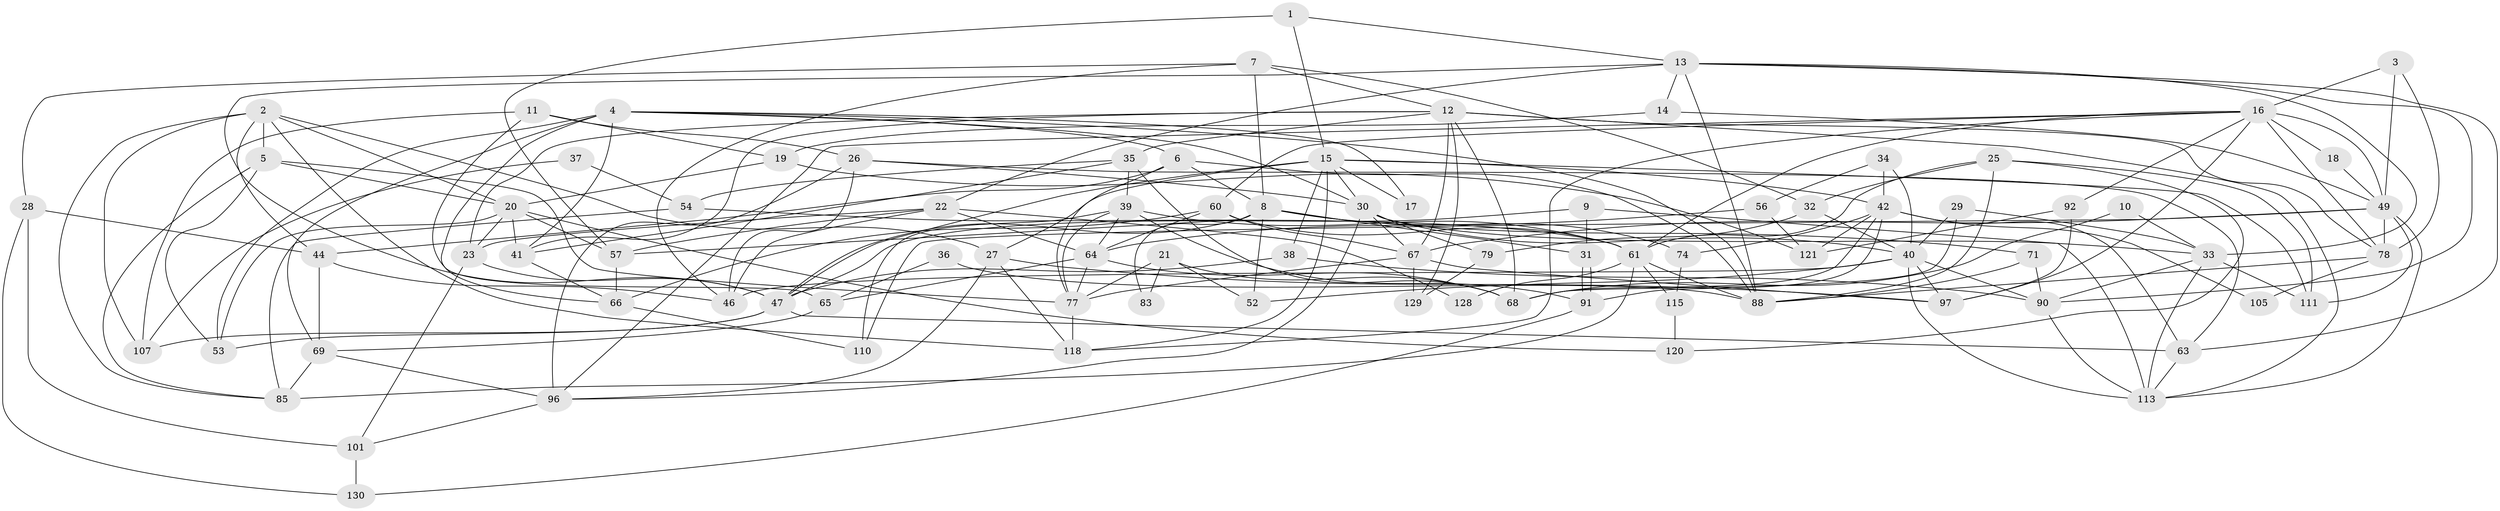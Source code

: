 // original degree distribution, {3: 0.27692307692307694, 4: 0.25384615384615383, 7: 0.038461538461538464, 5: 0.23846153846153847, 2: 0.11538461538461539, 6: 0.07692307692307693}
// Generated by graph-tools (version 1.1) at 2025/11/02/27/25 16:11:18]
// undirected, 85 vertices, 211 edges
graph export_dot {
graph [start="1"]
  node [color=gray90,style=filled];
  1;
  2 [super="+24"];
  3;
  4 [super="+62"];
  5;
  6 [super="+43"];
  7 [super="+100"];
  8 [super="+104"];
  9;
  10;
  11;
  12 [super="+73"];
  13 [super="+86"];
  14;
  15 [super="+59"];
  16 [super="+51"];
  17;
  18;
  19;
  20 [super="+84"];
  21 [super="+119"];
  22 [super="+48"];
  23;
  25 [super="+72"];
  26 [super="+50"];
  27 [super="+55"];
  28;
  29;
  30 [super="+98"];
  31;
  32;
  33 [super="+81"];
  34;
  35 [super="+58"];
  36;
  37;
  38;
  39 [super="+70"];
  40 [super="+45"];
  41;
  42 [super="+122"];
  44 [super="+117"];
  46 [super="+99"];
  47 [super="+75"];
  49 [super="+94"];
  52;
  53 [super="+76"];
  54;
  56;
  57 [super="+114"];
  60 [super="+89"];
  61 [super="+95"];
  63 [super="+103"];
  64 [super="+80"];
  65;
  66 [super="+108"];
  67 [super="+87"];
  68 [super="+109"];
  69 [super="+106"];
  71 [super="+123"];
  74 [super="+127"];
  77 [super="+93"];
  78 [super="+82"];
  79;
  83;
  85;
  88 [super="+102"];
  90 [super="+116"];
  91 [super="+125"];
  92;
  96 [super="+126"];
  97;
  101 [super="+112"];
  105;
  107;
  110;
  111;
  113 [super="+124"];
  115;
  118;
  120;
  121;
  128;
  129;
  130;
  1 -- 13;
  1 -- 15;
  1 -- 57;
  2 -- 27;
  2 -- 85;
  2 -- 20;
  2 -- 5;
  2 -- 118;
  2 -- 107;
  2 -- 44;
  3 -- 16;
  3 -- 78;
  3 -- 49;
  4 -- 6;
  4 -- 17;
  4 -- 66;
  4 -- 41;
  4 -- 88;
  4 -- 53;
  4 -- 30;
  4 -- 69;
  5 -- 53;
  5 -- 77;
  5 -- 85;
  5 -- 20;
  6 -- 8;
  6 -- 44;
  6 -- 88;
  6 -- 77;
  7 -- 28;
  7 -- 32;
  7 -- 46;
  7 -- 8;
  7 -- 12;
  8 -- 83;
  8 -- 52;
  8 -- 31;
  8 -- 47;
  8 -- 74;
  8 -- 71;
  8 -- 57;
  9 -- 31;
  9 -- 47;
  9 -- 113;
  10 -- 68;
  10 -- 33;
  11 -- 26;
  11 -- 19;
  11 -- 65;
  11 -- 107;
  12 -- 67;
  12 -- 68;
  12 -- 129;
  12 -- 35;
  12 -- 23;
  12 -- 41;
  12 -- 78;
  12 -- 113;
  13 -- 14;
  13 -- 33;
  13 -- 63;
  13 -- 22;
  13 -- 47;
  13 -- 88;
  13 -- 90;
  14 -- 49;
  14 -- 19;
  15 -- 118;
  15 -- 38;
  15 -- 111;
  15 -- 17;
  15 -- 42;
  15 -- 30;
  15 -- 47;
  15 -- 27;
  16 -- 96;
  16 -- 61;
  16 -- 78;
  16 -- 49;
  16 -- 97;
  16 -- 18;
  16 -- 118;
  16 -- 92;
  16 -- 60;
  18 -- 49;
  19 -- 121;
  19 -- 20;
  20 -- 23;
  20 -- 57;
  20 -- 120;
  20 -- 53;
  20 -- 41;
  21 -- 52;
  21 -- 83;
  21 -- 68;
  21 -- 77;
  22 -- 23;
  22 -- 128;
  22 -- 64;
  22 -- 57;
  22 -- 46;
  23 -- 47;
  23 -- 101;
  25 -- 111;
  25 -- 120;
  25 -- 88;
  25 -- 32;
  25 -- 61;
  26 -- 46;
  26 -- 96 [weight=2];
  26 -- 30;
  26 -- 63;
  27 -- 97;
  27 -- 96;
  27 -- 118;
  28 -- 44;
  28 -- 130;
  28 -- 101;
  29 -- 33;
  29 -- 68;
  29 -- 40;
  30 -- 40;
  30 -- 67;
  30 -- 96;
  30 -- 79;
  30 -- 33;
  31 -- 91;
  31 -- 91;
  32 -- 79;
  32 -- 40;
  33 -- 111;
  33 -- 113;
  33 -- 90;
  34 -- 56;
  34 -- 42;
  34 -- 40;
  35 -- 54;
  35 -- 41;
  35 -- 68;
  35 -- 39;
  36 -- 65;
  36 -- 88;
  37 -- 54;
  37 -- 107;
  38 -- 47;
  38 -- 90;
  39 -- 77;
  39 -- 64;
  39 -- 110;
  39 -- 91;
  39 -- 61;
  40 -- 113;
  40 -- 52;
  40 -- 97;
  40 -- 90;
  40 -- 46;
  41 -- 66;
  42 -- 63 [weight=2];
  42 -- 105;
  42 -- 91;
  42 -- 74;
  42 -- 121;
  42 -- 68;
  44 -- 46;
  44 -- 69;
  47 -- 107;
  47 -- 53;
  47 -- 63;
  49 -- 111;
  49 -- 67;
  49 -- 110;
  49 -- 78;
  49 -- 113;
  54 -- 85;
  54 -- 61;
  56 -- 121;
  56 -- 64;
  57 -- 66;
  60 -- 64;
  60 -- 66;
  60 -- 61;
  60 -- 67;
  61 -- 115;
  61 -- 128;
  61 -- 85;
  61 -- 88;
  63 -- 113;
  64 -- 68;
  64 -- 65;
  64 -- 77;
  65 -- 69;
  66 -- 110;
  67 -- 129;
  67 -- 97;
  67 -- 77;
  69 -- 96 [weight=2];
  69 -- 85;
  71 -- 88;
  71 -- 90;
  74 -- 115;
  77 -- 118;
  78 -- 88;
  78 -- 105;
  79 -- 129;
  90 -- 113;
  91 -- 130;
  92 -- 97;
  92 -- 121;
  96 -- 101;
  101 -- 130;
  115 -- 120;
}
